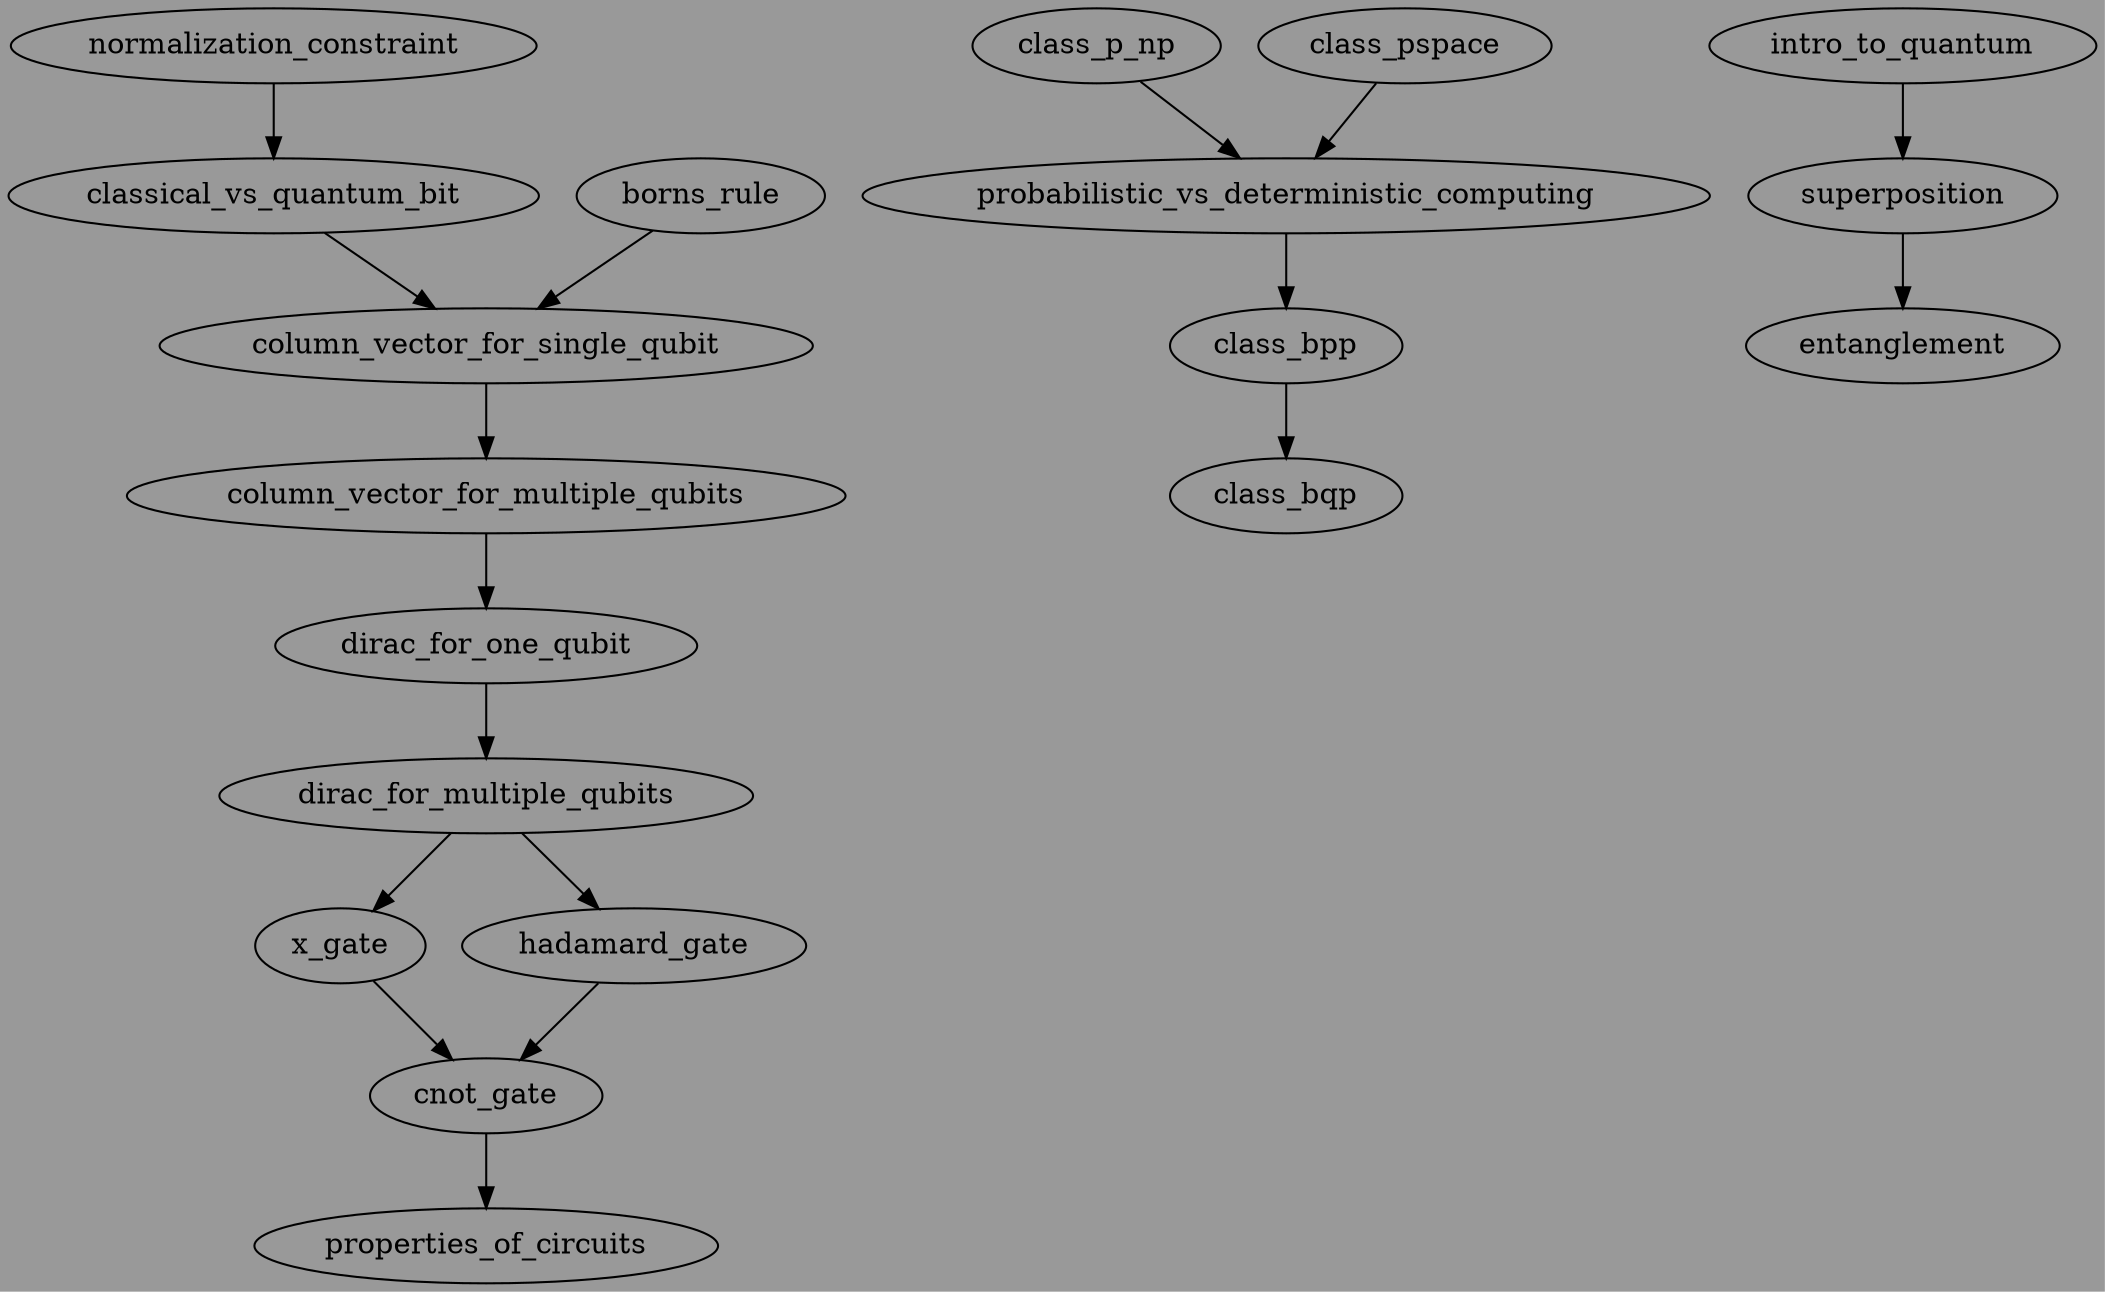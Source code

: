 /*
To compile into a png:
dot -Tpng graph_DRAFT_2.gv -o graph_DRAFT_2.png
*/


digraph 
{
	bgcolor="#999999"
	
	// Graph 1: main quantum content
	"dirac_for_multiple_qubits" -> {"x_gate" "hadamard_gate"};
	"dirac_for_one_qubit" -> "dirac_for_multiple_qubits";
	"column_vector_for_multiple_qubits" -> "dirac_for_one_qubit";
	"column_vector_for_single_qubit" -> "column_vector_for_multiple_qubits";
	{"classical_vs_quantum_bit" "borns_rule"} -> "column_vector_for_single_qubit";
	"normalization_constraint" -> "classical_vs_quantum_bit";
	{"x_gate" "hadamard_gate"} -> "cnot_gate";
	"cnot_gate" -> "properties_of_circuits";

	// Graph 2: complexity classes
	"class_bpp" -> "class_bqp";
	"probabilistic_vs_deterministic_computing" -> "class_bpp";
	{"class_p_np" "class_pspace"} -> "probabilistic_vs_deterministic_computing";

	// Graph 3: quantum weirdness
	"intro_to_quantum" -> "superposition";
	"superposition" -> "entanglement";
}
